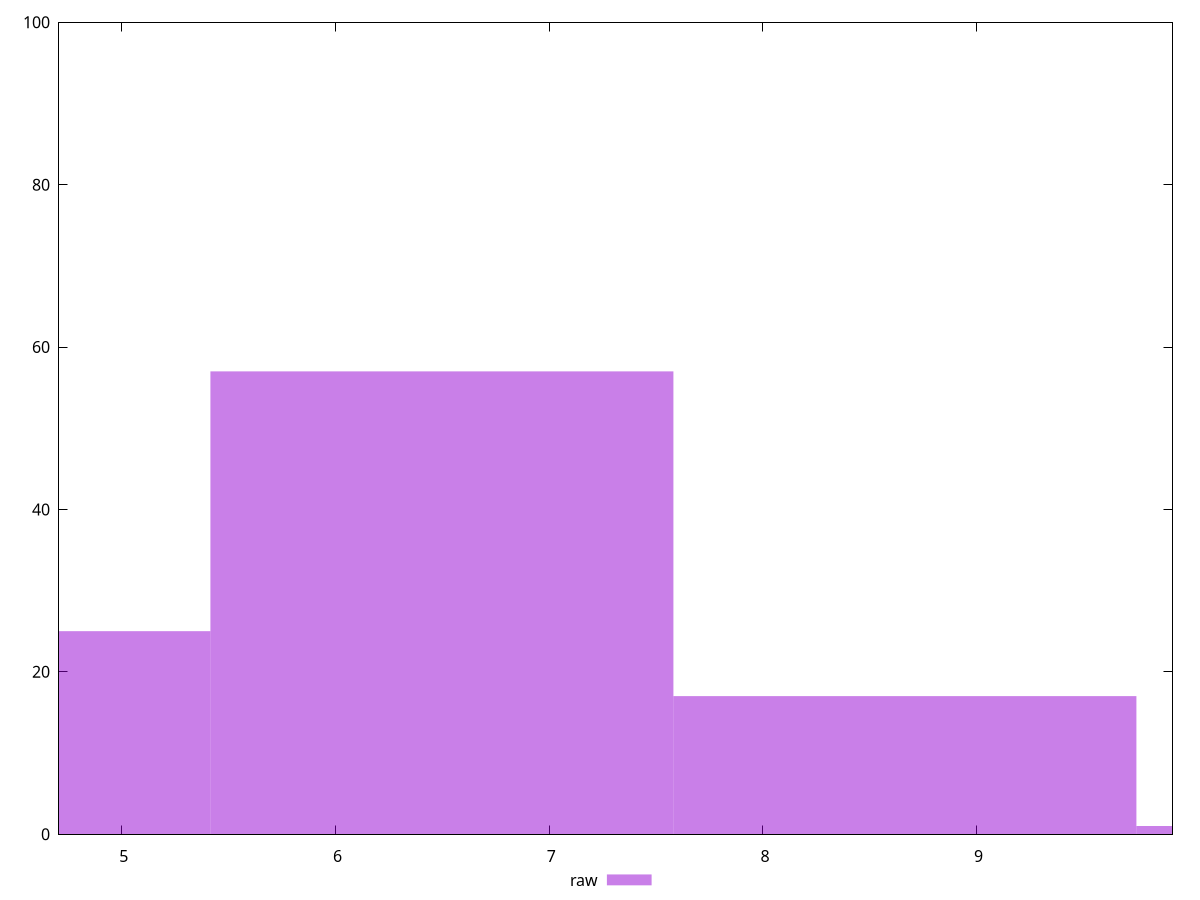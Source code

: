 reset

$raw <<EOF
6.498390853597293 57
8.664521138129723 17
4.332260569064862 25
10.830651422662154 1
EOF

set key outside below
set boxwidth 2.166130284532431
set xrange [4.706955205741551:9.916400000000001]
set yrange [0:100]
set style fill transparent solid 0.5 noborder
set terminal svg size 640, 490 enhanced background rgb 'white'
set output "report_00007_2020-12-11T15:55:29.892Z/network-server-latency/samples/pages+cached+nointeractive/raw/histogram.svg"

plot $raw title "raw" with boxes

reset
